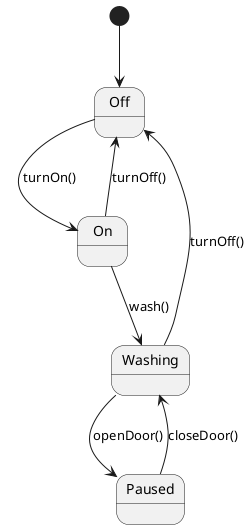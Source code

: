 @startuml

[*] --> Off
Off --> On : turnOn()
On --> Off : turnOff()
On --> Washing  : wash()
Washing --> Paused : openDoor()
Paused --> Washing : closeDoor()
Washing --> Off : turnOff()

@enduml

@startuml

abstract class State {
    #stateName : String
    {abstract} turnOn() : State
    {abstract} turnOff() : State
    {abstract} wash() : State
    {abstract} openDoor() : State
    {abstract} closeDoor() : State
    getStateName() : String
}

@enduml